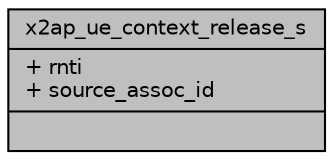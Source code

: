 digraph "x2ap_ue_context_release_s"
{
 // LATEX_PDF_SIZE
  edge [fontname="Helvetica",fontsize="10",labelfontname="Helvetica",labelfontsize="10"];
  node [fontname="Helvetica",fontsize="10",shape=record];
  Node1 [label="{x2ap_ue_context_release_s\n|+ rnti\l+ source_assoc_id\l|}",height=0.2,width=0.4,color="black", fillcolor="grey75", style="filled", fontcolor="black",tooltip=" "];
}
